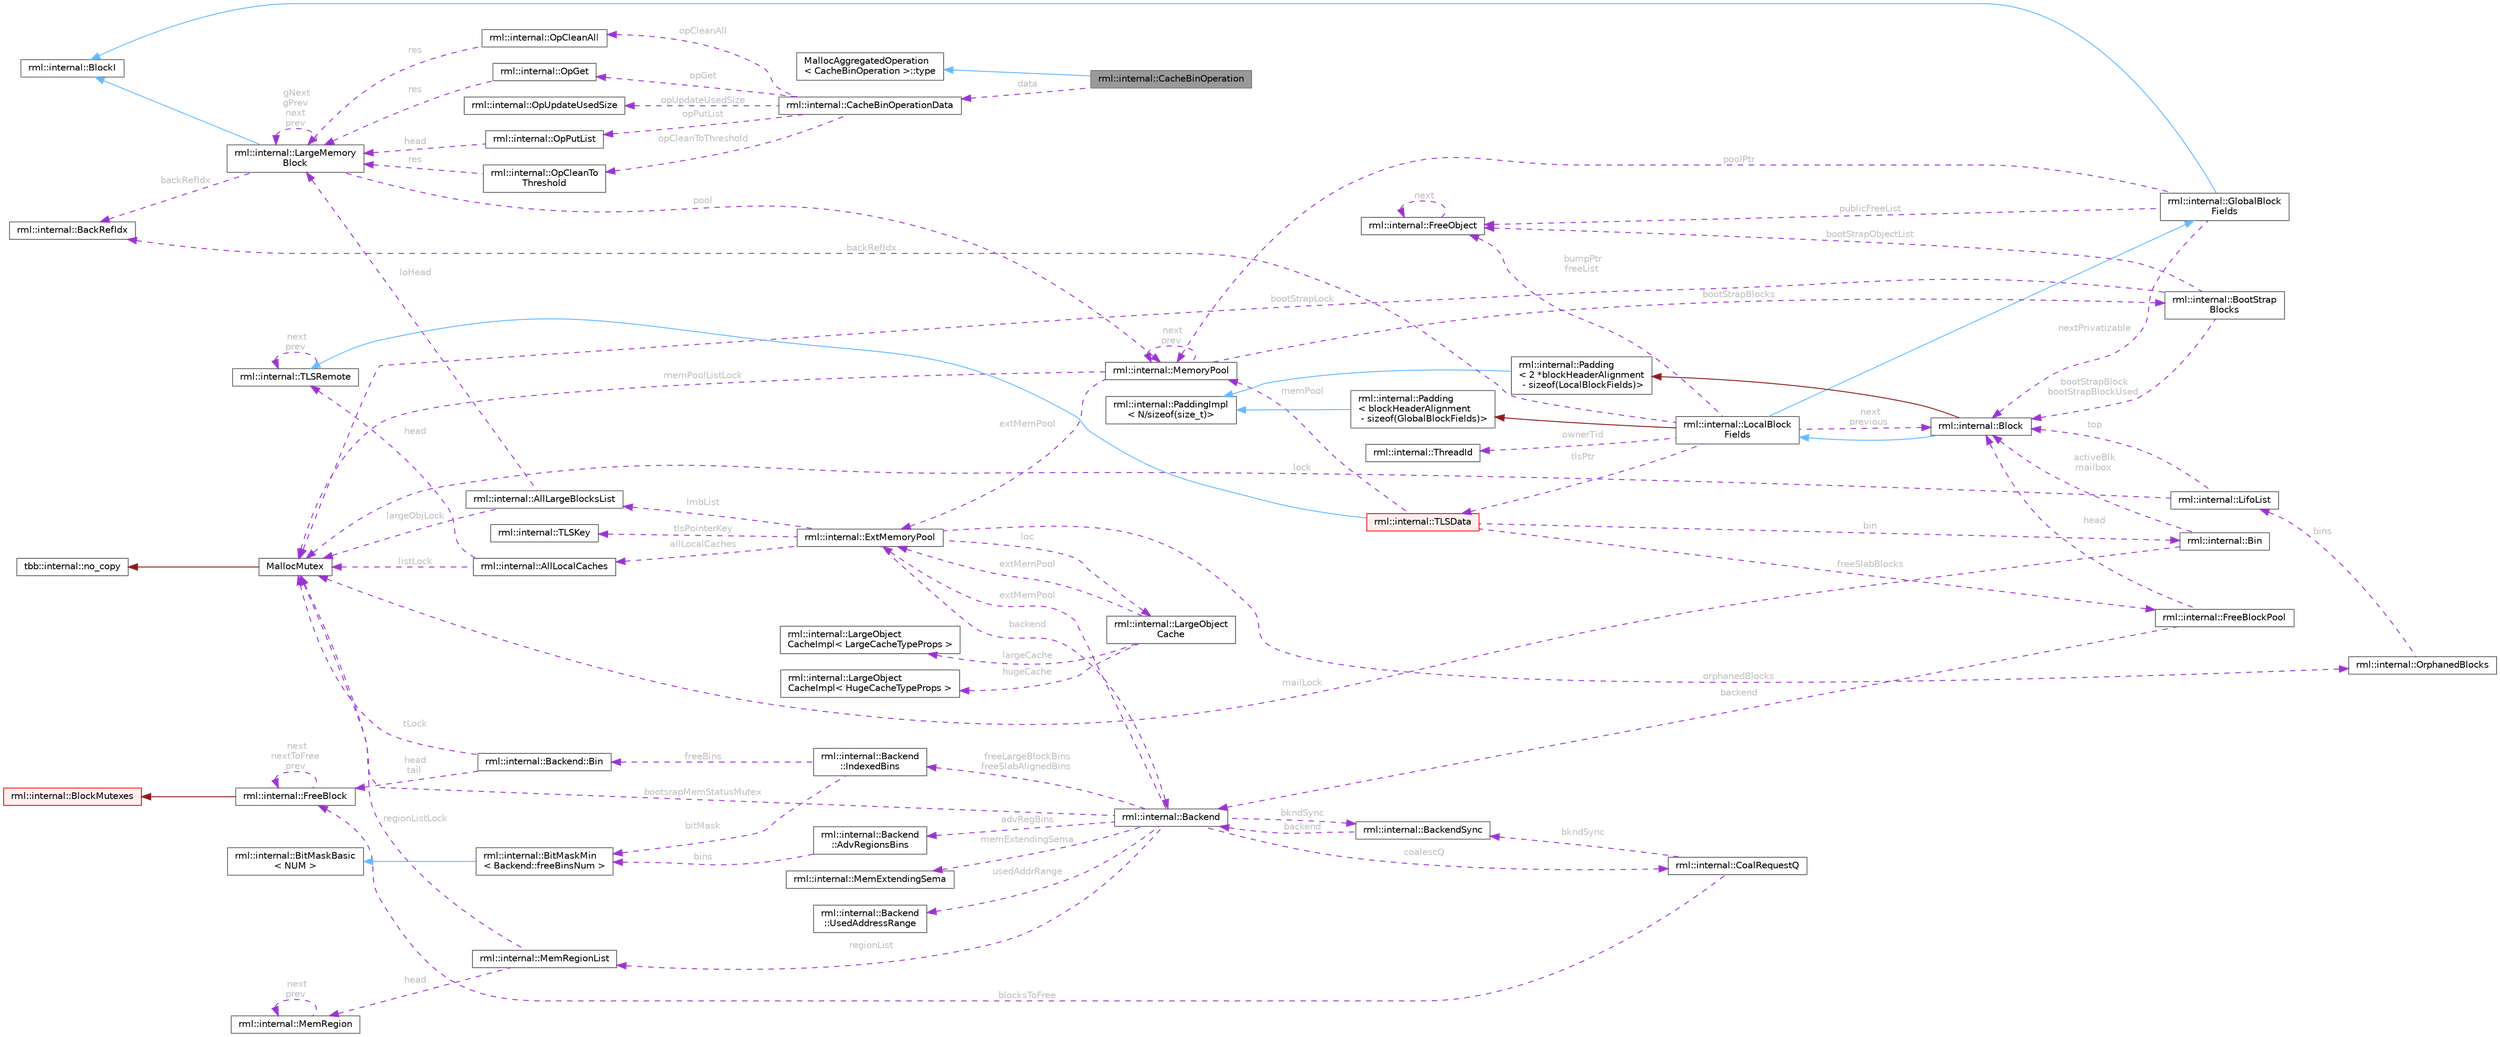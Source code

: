digraph "rml::internal::CacheBinOperation"
{
 // LATEX_PDF_SIZE
  bgcolor="transparent";
  edge [fontname=Helvetica,fontsize=10,labelfontname=Helvetica,labelfontsize=10];
  node [fontname=Helvetica,fontsize=10,shape=box,height=0.2,width=0.4];
  rankdir="LR";
  Node1 [id="Node000001",label="rml::internal::CacheBinOperation",height=0.2,width=0.4,color="gray40", fillcolor="grey60", style="filled", fontcolor="black",tooltip=" "];
  Node2 -> Node1 [id="edge1_Node000001_Node000002",dir="back",color="steelblue1",style="solid",tooltip=" "];
  Node2 [id="Node000002",label="MallocAggregatedOperation\l\< CacheBinOperation \>::type",height=0.2,width=0.4,color="gray40", fillcolor="white", style="filled",tooltip=" "];
  Node3 -> Node1 [id="edge2_Node000001_Node000003",dir="back",color="darkorchid3",style="dashed",tooltip=" ",label=" data",fontcolor="grey" ];
  Node3 [id="Node000003",label="rml::internal::CacheBinOperationData",height=0.2,width=0.4,color="gray40", fillcolor="white", style="filled",URL="$unionrml_1_1internal_1_1_cache_bin_operation_data.html",tooltip=" "];
  Node4 -> Node3 [id="edge3_Node000003_Node000004",dir="back",color="darkorchid3",style="dashed",tooltip=" ",label=" opGet",fontcolor="grey" ];
  Node4 [id="Node000004",label="rml::internal::OpGet",height=0.2,width=0.4,color="gray40", fillcolor="white", style="filled",URL="$structrml_1_1internal_1_1_op_get.html",tooltip=" "];
  Node5 -> Node4 [id="edge4_Node000004_Node000005",dir="back",color="darkorchid3",style="dashed",tooltip=" ",label=" res",fontcolor="grey" ];
  Node5 [id="Node000005",label="rml::internal::LargeMemory\lBlock",height=0.2,width=0.4,color="gray40", fillcolor="white", style="filled",URL="$structrml_1_1internal_1_1_large_memory_block.html",tooltip=" "];
  Node6 -> Node5 [id="edge5_Node000005_Node000006",dir="back",color="steelblue1",style="solid",tooltip=" "];
  Node6 [id="Node000006",label="rml::internal::BlockI",height=0.2,width=0.4,color="gray40", fillcolor="white", style="filled",URL="$classrml_1_1internal_1_1_block_i.html",tooltip=" "];
  Node7 -> Node5 [id="edge6_Node000005_Node000007",dir="back",color="darkorchid3",style="dashed",tooltip=" ",label=" pool",fontcolor="grey" ];
  Node7 [id="Node000007",label="rml::internal::MemoryPool",height=0.2,width=0.4,color="gray40", fillcolor="white", style="filled",URL="$classrml_1_1internal_1_1_memory_pool.html",tooltip=" "];
  Node8 -> Node7 [id="edge7_Node000007_Node000008",dir="back",color="darkorchid3",style="dashed",tooltip=" ",label=" memPoolListLock",fontcolor="grey" ];
  Node8 [id="Node000008",label="MallocMutex",height=0.2,width=0.4,color="gray40", fillcolor="white", style="filled",URL="$class_malloc_mutex.html",tooltip="Stripped down version of spin_mutex."];
  Node9 -> Node8 [id="edge8_Node000008_Node000009",dir="back",color="firebrick4",style="solid",tooltip=" "];
  Node9 [id="Node000009",label="tbb::internal::no_copy",height=0.2,width=0.4,color="gray40", fillcolor="white", style="filled",tooltip=" "];
  Node7 -> Node7 [id="edge9_Node000007_Node000007",dir="back",color="darkorchid3",style="dashed",tooltip=" ",label=" next\nprev",fontcolor="grey" ];
  Node10 -> Node7 [id="edge10_Node000007_Node000010",dir="back",color="darkorchid3",style="dashed",tooltip=" ",label=" extMemPool",fontcolor="grey" ];
  Node10 [id="Node000010",label="rml::internal::ExtMemoryPool",height=0.2,width=0.4,color="gray40", fillcolor="white", style="filled",URL="$structrml_1_1internal_1_1_ext_memory_pool.html",tooltip=" "];
  Node11 -> Node10 [id="edge11_Node000010_Node000011",dir="back",color="darkorchid3",style="dashed",tooltip=" ",label=" backend",fontcolor="grey" ];
  Node11 [id="Node000011",label="rml::internal::Backend",height=0.2,width=0.4,color="gray40", fillcolor="white", style="filled",URL="$classrml_1_1internal_1_1_backend.html",tooltip=" "];
  Node10 -> Node11 [id="edge12_Node000011_Node000010",dir="back",color="darkorchid3",style="dashed",tooltip=" ",label=" extMemPool",fontcolor="grey" ];
  Node12 -> Node11 [id="edge13_Node000011_Node000012",dir="back",color="darkorchid3",style="dashed",tooltip=" ",label=" regionList",fontcolor="grey" ];
  Node12 [id="Node000012",label="rml::internal::MemRegionList",height=0.2,width=0.4,color="gray40", fillcolor="white", style="filled",URL="$classrml_1_1internal_1_1_mem_region_list.html",tooltip=" "];
  Node8 -> Node12 [id="edge14_Node000012_Node000008",dir="back",color="darkorchid3",style="dashed",tooltip=" ",label=" regionListLock",fontcolor="grey" ];
  Node13 -> Node12 [id="edge15_Node000012_Node000013",dir="back",color="darkorchid3",style="dashed",tooltip=" ",label=" head",fontcolor="grey" ];
  Node13 [id="Node000013",label="rml::internal::MemRegion",height=0.2,width=0.4,color="gray40", fillcolor="white", style="filled",URL="$structrml_1_1internal_1_1_mem_region.html",tooltip=" "];
  Node13 -> Node13 [id="edge16_Node000013_Node000013",dir="back",color="darkorchid3",style="dashed",tooltip=" ",label=" next\nprev",fontcolor="grey" ];
  Node14 -> Node11 [id="edge17_Node000011_Node000014",dir="back",color="darkorchid3",style="dashed",tooltip=" ",label=" coalescQ",fontcolor="grey" ];
  Node14 [id="Node000014",label="rml::internal::CoalRequestQ",height=0.2,width=0.4,color="gray40", fillcolor="white", style="filled",URL="$classrml_1_1internal_1_1_coal_request_q.html",tooltip=" "];
  Node15 -> Node14 [id="edge18_Node000014_Node000015",dir="back",color="darkorchid3",style="dashed",tooltip=" ",label=" blocksToFree",fontcolor="grey" ];
  Node15 [id="Node000015",label="rml::internal::FreeBlock",height=0.2,width=0.4,color="gray40", fillcolor="white", style="filled",URL="$classrml_1_1internal_1_1_free_block.html",tooltip=" "];
  Node16 -> Node15 [id="edge19_Node000015_Node000016",dir="back",color="firebrick4",style="solid",tooltip=" "];
  Node16 [id="Node000016",label="rml::internal::BlockMutexes",height=0.2,width=0.4,color="red", fillcolor="#FFF0F0", style="filled",URL="$classrml_1_1internal_1_1_block_mutexes.html",tooltip=" "];
  Node15 -> Node15 [id="edge20_Node000015_Node000015",dir="back",color="darkorchid3",style="dashed",tooltip=" ",label=" next\nnextToFree\nprev",fontcolor="grey" ];
  Node18 -> Node14 [id="edge21_Node000014_Node000018",dir="back",color="darkorchid3",style="dashed",tooltip=" ",label=" bkndSync",fontcolor="grey" ];
  Node18 [id="Node000018",label="rml::internal::BackendSync",height=0.2,width=0.4,color="gray40", fillcolor="white", style="filled",URL="$classrml_1_1internal_1_1_backend_sync.html",tooltip=" "];
  Node11 -> Node18 [id="edge22_Node000018_Node000011",dir="back",color="darkorchid3",style="dashed",tooltip=" ",label=" backend",fontcolor="grey" ];
  Node18 -> Node11 [id="edge23_Node000011_Node000018",dir="back",color="darkorchid3",style="dashed",tooltip=" ",label=" bkndSync",fontcolor="grey" ];
  Node19 -> Node11 [id="edge24_Node000011_Node000019",dir="back",color="darkorchid3",style="dashed",tooltip=" ",label=" memExtendingSema",fontcolor="grey" ];
  Node19 [id="Node000019",label="rml::internal::MemExtendingSema",height=0.2,width=0.4,color="gray40", fillcolor="white", style="filled",URL="$classrml_1_1internal_1_1_mem_extending_sema.html",tooltip=" "];
  Node20 -> Node11 [id="edge25_Node000011_Node000020",dir="back",color="darkorchid3",style="dashed",tooltip=" ",label=" usedAddrRange",fontcolor="grey" ];
  Node20 [id="Node000020",label="rml::internal::Backend\l::UsedAddressRange",height=0.2,width=0.4,color="gray40", fillcolor="white", style="filled",URL="$classrml_1_1internal_1_1_backend_1_1_used_address_range.html",tooltip=" "];
  Node8 -> Node11 [id="edge26_Node000011_Node000008",dir="back",color="darkorchid3",style="dashed",tooltip=" ",label=" bootsrapMemStatusMutex",fontcolor="grey" ];
  Node21 -> Node11 [id="edge27_Node000011_Node000021",dir="back",color="darkorchid3",style="dashed",tooltip=" ",label=" advRegBins",fontcolor="grey" ];
  Node21 [id="Node000021",label="rml::internal::Backend\l::AdvRegionsBins",height=0.2,width=0.4,color="gray40", fillcolor="white", style="filled",URL="$classrml_1_1internal_1_1_backend_1_1_adv_regions_bins.html",tooltip=" "];
  Node22 -> Node21 [id="edge28_Node000021_Node000022",dir="back",color="darkorchid3",style="dashed",tooltip=" ",label=" bins",fontcolor="grey" ];
  Node22 [id="Node000022",label="rml::internal::BitMaskMin\l\< Backend::freeBinsNum \>",height=0.2,width=0.4,color="gray40", fillcolor="white", style="filled",URL="$classrml_1_1internal_1_1_bit_mask_min.html",tooltip=" "];
  Node23 -> Node22 [id="edge29_Node000022_Node000023",dir="back",color="steelblue1",style="solid",tooltip=" "];
  Node23 [id="Node000023",label="rml::internal::BitMaskBasic\l\< NUM \>",height=0.2,width=0.4,color="gray40", fillcolor="white", style="filled",URL="$classrml_1_1internal_1_1_bit_mask_basic.html",tooltip=" "];
  Node24 -> Node11 [id="edge30_Node000011_Node000024",dir="back",color="darkorchid3",style="dashed",tooltip=" ",label=" freeLargeBlockBins\nfreeSlabAlignedBins",fontcolor="grey" ];
  Node24 [id="Node000024",label="rml::internal::Backend\l::IndexedBins",height=0.2,width=0.4,color="gray40", fillcolor="white", style="filled",URL="$classrml_1_1internal_1_1_backend_1_1_indexed_bins.html",tooltip=" "];
  Node22 -> Node24 [id="edge31_Node000024_Node000022",dir="back",color="darkorchid3",style="dashed",tooltip=" ",label=" bitMask",fontcolor="grey" ];
  Node25 -> Node24 [id="edge32_Node000024_Node000025",dir="back",color="darkorchid3",style="dashed",tooltip=" ",label=" freeBins",fontcolor="grey" ];
  Node25 [id="Node000025",label="rml::internal::Backend::Bin",height=0.2,width=0.4,color="gray40", fillcolor="white", style="filled",URL="$structrml_1_1internal_1_1_backend_1_1_bin.html",tooltip=" "];
  Node15 -> Node25 [id="edge33_Node000025_Node000015",dir="back",color="darkorchid3",style="dashed",tooltip=" ",label=" head\ntail",fontcolor="grey" ];
  Node8 -> Node25 [id="edge34_Node000025_Node000008",dir="back",color="darkorchid3",style="dashed",tooltip=" ",label=" tLock",fontcolor="grey" ];
  Node26 -> Node10 [id="edge35_Node000010_Node000026",dir="back",color="darkorchid3",style="dashed",tooltip=" ",label=" loc",fontcolor="grey" ];
  Node26 [id="Node000026",label="rml::internal::LargeObject\lCache",height=0.2,width=0.4,color="gray40", fillcolor="white", style="filled",URL="$classrml_1_1internal_1_1_large_object_cache.html",tooltip=" "];
  Node27 -> Node26 [id="edge36_Node000026_Node000027",dir="back",color="darkorchid3",style="dashed",tooltip=" ",label=" hugeCache",fontcolor="grey" ];
  Node27 [id="Node000027",label="rml::internal::LargeObject\lCacheImpl\< HugeCacheTypeProps \>",height=0.2,width=0.4,color="gray40", fillcolor="white", style="filled",URL="$classrml_1_1internal_1_1_large_object_cache_impl.html",tooltip=" "];
  Node28 -> Node26 [id="edge37_Node000026_Node000028",dir="back",color="darkorchid3",style="dashed",tooltip=" ",label=" largeCache",fontcolor="grey" ];
  Node28 [id="Node000028",label="rml::internal::LargeObject\lCacheImpl\< LargeCacheTypeProps \>",height=0.2,width=0.4,color="gray40", fillcolor="white", style="filled",URL="$classrml_1_1internal_1_1_large_object_cache_impl.html",tooltip=" "];
  Node10 -> Node26 [id="edge38_Node000026_Node000010",dir="back",color="darkorchid3",style="dashed",tooltip=" ",label=" extMemPool",fontcolor="grey" ];
  Node29 -> Node10 [id="edge39_Node000010_Node000029",dir="back",color="darkorchid3",style="dashed",tooltip=" ",label=" allLocalCaches",fontcolor="grey" ];
  Node29 [id="Node000029",label="rml::internal::AllLocalCaches",height=0.2,width=0.4,color="gray40", fillcolor="white", style="filled",URL="$classrml_1_1internal_1_1_all_local_caches.html",tooltip=" "];
  Node30 -> Node29 [id="edge40_Node000029_Node000030",dir="back",color="darkorchid3",style="dashed",tooltip=" ",label=" head",fontcolor="grey" ];
  Node30 [id="Node000030",label="rml::internal::TLSRemote",height=0.2,width=0.4,color="gray40", fillcolor="white", style="filled",URL="$structrml_1_1internal_1_1_t_l_s_remote.html",tooltip=" "];
  Node30 -> Node30 [id="edge41_Node000030_Node000030",dir="back",color="darkorchid3",style="dashed",tooltip=" ",label=" next\nprev",fontcolor="grey" ];
  Node8 -> Node29 [id="edge42_Node000029_Node000008",dir="back",color="darkorchid3",style="dashed",tooltip=" ",label=" listLock",fontcolor="grey" ];
  Node31 -> Node10 [id="edge43_Node000010_Node000031",dir="back",color="darkorchid3",style="dashed",tooltip=" ",label=" orphanedBlocks",fontcolor="grey" ];
  Node31 [id="Node000031",label="rml::internal::OrphanedBlocks",height=0.2,width=0.4,color="gray40", fillcolor="white", style="filled",URL="$classrml_1_1internal_1_1_orphaned_blocks.html",tooltip=" "];
  Node32 -> Node31 [id="edge44_Node000031_Node000032",dir="back",color="darkorchid3",style="dashed",tooltip=" ",label=" bins",fontcolor="grey" ];
  Node32 [id="Node000032",label="rml::internal::LifoList",height=0.2,width=0.4,color="gray40", fillcolor="white", style="filled",URL="$classrml_1_1internal_1_1_lifo_list.html",tooltip=" "];
  Node33 -> Node32 [id="edge45_Node000032_Node000033",dir="back",color="darkorchid3",style="dashed",tooltip=" ",label=" top",fontcolor="grey" ];
  Node33 [id="Node000033",label="rml::internal::Block",height=0.2,width=0.4,color="gray40", fillcolor="white", style="filled",URL="$classrml_1_1internal_1_1_block.html",tooltip=" "];
  Node34 -> Node33 [id="edge46_Node000033_Node000034",dir="back",color="steelblue1",style="solid",tooltip=" "];
  Node34 [id="Node000034",label="rml::internal::LocalBlock\lFields",height=0.2,width=0.4,color="gray40", fillcolor="white", style="filled",URL="$classrml_1_1internal_1_1_local_block_fields.html",tooltip=" "];
  Node35 -> Node34 [id="edge47_Node000034_Node000035",dir="back",color="steelblue1",style="solid",tooltip=" "];
  Node35 [id="Node000035",label="rml::internal::GlobalBlock\lFields",height=0.2,width=0.4,color="gray40", fillcolor="white", style="filled",URL="$classrml_1_1internal_1_1_global_block_fields.html",tooltip=" "];
  Node6 -> Node35 [id="edge48_Node000035_Node000006",dir="back",color="steelblue1",style="solid",tooltip=" "];
  Node36 -> Node35 [id="edge49_Node000035_Node000036",dir="back",color="darkorchid3",style="dashed",tooltip=" ",label=" publicFreeList",fontcolor="grey" ];
  Node36 [id="Node000036",label="rml::internal::FreeObject",height=0.2,width=0.4,color="gray40", fillcolor="white", style="filled",URL="$structrml_1_1internal_1_1_free_object.html",tooltip=" "];
  Node36 -> Node36 [id="edge50_Node000036_Node000036",dir="back",color="darkorchid3",style="dashed",tooltip=" ",label=" next",fontcolor="grey" ];
  Node33 -> Node35 [id="edge51_Node000035_Node000033",dir="back",color="darkorchid3",style="dashed",tooltip=" ",label=" nextPrivatizable",fontcolor="grey" ];
  Node7 -> Node35 [id="edge52_Node000035_Node000007",dir="back",color="darkorchid3",style="dashed",tooltip=" ",label=" poolPtr",fontcolor="grey" ];
  Node37 -> Node34 [id="edge53_Node000034_Node000037",dir="back",color="firebrick4",style="solid",tooltip=" "];
  Node37 [id="Node000037",label="rml::internal::Padding\l\< blockHeaderAlignment\l - sizeof(GlobalBlockFields)\>",height=0.2,width=0.4,color="gray40", fillcolor="white", style="filled",URL="$structrml_1_1internal_1_1_padding.html",tooltip=" "];
  Node38 -> Node37 [id="edge54_Node000037_Node000038",dir="back",color="steelblue1",style="solid",tooltip=" "];
  Node38 [id="Node000038",label="rml::internal::PaddingImpl\l\< N/sizeof(size_t)\>",height=0.2,width=0.4,color="gray40", fillcolor="white", style="filled",URL="$structrml_1_1internal_1_1_padding_impl.html",tooltip=" "];
  Node33 -> Node34 [id="edge55_Node000034_Node000033",dir="back",color="darkorchid3",style="dashed",tooltip=" ",label=" next\nprevious",fontcolor="grey" ];
  Node36 -> Node34 [id="edge56_Node000034_Node000036",dir="back",color="darkorchid3",style="dashed",tooltip=" ",label=" bumpPtr\nfreeList",fontcolor="grey" ];
  Node39 -> Node34 [id="edge57_Node000034_Node000039",dir="back",color="darkorchid3",style="dashed",tooltip=" ",label=" tlsPtr",fontcolor="grey" ];
  Node39 [id="Node000039",label="rml::internal::TLSData",height=0.2,width=0.4,color="red", fillcolor="#FFF0F0", style="filled",URL="$classrml_1_1internal_1_1_t_l_s_data.html",tooltip=" "];
  Node30 -> Node39 [id="edge58_Node000039_Node000030",dir="back",color="steelblue1",style="solid",tooltip=" "];
  Node7 -> Node39 [id="edge59_Node000039_Node000007",dir="back",color="darkorchid3",style="dashed",tooltip=" ",label=" memPool",fontcolor="grey" ];
  Node40 -> Node39 [id="edge60_Node000039_Node000040",dir="back",color="darkorchid3",style="dashed",tooltip=" ",label=" bin",fontcolor="grey" ];
  Node40 [id="Node000040",label="rml::internal::Bin",height=0.2,width=0.4,color="gray40", fillcolor="white", style="filled",URL="$classrml_1_1internal_1_1_bin.html",tooltip=" "];
  Node33 -> Node40 [id="edge61_Node000040_Node000033",dir="back",color="darkorchid3",style="dashed",tooltip=" ",label=" activeBlk\nmailbox",fontcolor="grey" ];
  Node8 -> Node40 [id="edge62_Node000040_Node000008",dir="back",color="darkorchid3",style="dashed",tooltip=" ",label=" mailLock",fontcolor="grey" ];
  Node41 -> Node39 [id="edge63_Node000039_Node000041",dir="back",color="darkorchid3",style="dashed",tooltip=" ",label=" freeSlabBlocks",fontcolor="grey" ];
  Node41 [id="Node000041",label="rml::internal::FreeBlockPool",height=0.2,width=0.4,color="gray40", fillcolor="white", style="filled",URL="$classrml_1_1internal_1_1_free_block_pool.html",tooltip=" "];
  Node33 -> Node41 [id="edge64_Node000041_Node000033",dir="back",color="darkorchid3",style="dashed",tooltip=" ",label=" head",fontcolor="grey" ];
  Node11 -> Node41 [id="edge65_Node000041_Node000011",dir="back",color="darkorchid3",style="dashed",tooltip=" ",label=" backend",fontcolor="grey" ];
  Node43 -> Node34 [id="edge66_Node000034_Node000043",dir="back",color="darkorchid3",style="dashed",tooltip=" ",label=" ownerTid",fontcolor="grey" ];
  Node43 [id="Node000043",label="rml::internal::ThreadId",height=0.2,width=0.4,color="gray40", fillcolor="white", style="filled",URL="$classrml_1_1internal_1_1_thread_id.html",tooltip=" "];
  Node44 -> Node34 [id="edge67_Node000034_Node000044",dir="back",color="darkorchid3",style="dashed",tooltip=" ",label=" backRefIdx",fontcolor="grey" ];
  Node44 [id="Node000044",label="rml::internal::BackRefIdx",height=0.2,width=0.4,color="gray40", fillcolor="white", style="filled",URL="$classrml_1_1internal_1_1_back_ref_idx.html",tooltip=" "];
  Node45 -> Node33 [id="edge68_Node000033_Node000045",dir="back",color="firebrick4",style="solid",tooltip=" "];
  Node45 [id="Node000045",label="rml::internal::Padding\l\< 2 *blockHeaderAlignment\l - sizeof(LocalBlockFields)\>",height=0.2,width=0.4,color="gray40", fillcolor="white", style="filled",URL="$structrml_1_1internal_1_1_padding.html",tooltip=" "];
  Node38 -> Node45 [id="edge69_Node000045_Node000038",dir="back",color="steelblue1",style="solid",tooltip=" "];
  Node8 -> Node32 [id="edge70_Node000032_Node000008",dir="back",color="darkorchid3",style="dashed",tooltip=" ",label=" lock",fontcolor="grey" ];
  Node46 -> Node10 [id="edge71_Node000010_Node000046",dir="back",color="darkorchid3",style="dashed",tooltip=" ",label=" lmbList",fontcolor="grey" ];
  Node46 [id="Node000046",label="rml::internal::AllLargeBlocksList",height=0.2,width=0.4,color="gray40", fillcolor="white", style="filled",URL="$classrml_1_1internal_1_1_all_large_blocks_list.html",tooltip=" "];
  Node8 -> Node46 [id="edge72_Node000046_Node000008",dir="back",color="darkorchid3",style="dashed",tooltip=" ",label=" largeObjLock",fontcolor="grey" ];
  Node5 -> Node46 [id="edge73_Node000046_Node000005",dir="back",color="darkorchid3",style="dashed",tooltip=" ",label=" loHead",fontcolor="grey" ];
  Node47 -> Node10 [id="edge74_Node000010_Node000047",dir="back",color="darkorchid3",style="dashed",tooltip=" ",label=" tlsPointerKey",fontcolor="grey" ];
  Node47 [id="Node000047",label="rml::internal::TLSKey",height=0.2,width=0.4,color="gray40", fillcolor="white", style="filled",URL="$classrml_1_1internal_1_1_t_l_s_key.html",tooltip=" "];
  Node48 -> Node7 [id="edge75_Node000007_Node000048",dir="back",color="darkorchid3",style="dashed",tooltip=" ",label=" bootStrapBlocks",fontcolor="grey" ];
  Node48 [id="Node000048",label="rml::internal::BootStrap\lBlocks",height=0.2,width=0.4,color="gray40", fillcolor="white", style="filled",URL="$classrml_1_1internal_1_1_boot_strap_blocks.html",tooltip=" "];
  Node8 -> Node48 [id="edge76_Node000048_Node000008",dir="back",color="darkorchid3",style="dashed",tooltip=" ",label=" bootStrapLock",fontcolor="grey" ];
  Node33 -> Node48 [id="edge77_Node000048_Node000033",dir="back",color="darkorchid3",style="dashed",tooltip=" ",label=" bootStrapBlock\nbootStrapBlockUsed",fontcolor="grey" ];
  Node36 -> Node48 [id="edge78_Node000048_Node000036",dir="back",color="darkorchid3",style="dashed",tooltip=" ",label=" bootStrapObjectList",fontcolor="grey" ];
  Node5 -> Node5 [id="edge79_Node000005_Node000005",dir="back",color="darkorchid3",style="dashed",tooltip=" ",label=" gNext\ngPrev\nnext\nprev",fontcolor="grey" ];
  Node44 -> Node5 [id="edge80_Node000005_Node000044",dir="back",color="darkorchid3",style="dashed",tooltip=" ",label=" backRefIdx",fontcolor="grey" ];
  Node49 -> Node3 [id="edge81_Node000003_Node000049",dir="back",color="darkorchid3",style="dashed",tooltip=" ",label=" opPutList",fontcolor="grey" ];
  Node49 [id="Node000049",label="rml::internal::OpPutList",height=0.2,width=0.4,color="gray40", fillcolor="white", style="filled",URL="$structrml_1_1internal_1_1_op_put_list.html",tooltip=" "];
  Node5 -> Node49 [id="edge82_Node000049_Node000005",dir="back",color="darkorchid3",style="dashed",tooltip=" ",label=" head",fontcolor="grey" ];
  Node50 -> Node3 [id="edge83_Node000003_Node000050",dir="back",color="darkorchid3",style="dashed",tooltip=" ",label=" opCleanToThreshold",fontcolor="grey" ];
  Node50 [id="Node000050",label="rml::internal::OpCleanTo\lThreshold",height=0.2,width=0.4,color="gray40", fillcolor="white", style="filled",URL="$structrml_1_1internal_1_1_op_clean_to_threshold.html",tooltip=" "];
  Node5 -> Node50 [id="edge84_Node000050_Node000005",dir="back",color="darkorchid3",style="dashed",tooltip=" ",label=" res",fontcolor="grey" ];
  Node51 -> Node3 [id="edge85_Node000003_Node000051",dir="back",color="darkorchid3",style="dashed",tooltip=" ",label=" opCleanAll",fontcolor="grey" ];
  Node51 [id="Node000051",label="rml::internal::OpCleanAll",height=0.2,width=0.4,color="gray40", fillcolor="white", style="filled",URL="$structrml_1_1internal_1_1_op_clean_all.html",tooltip=" "];
  Node5 -> Node51 [id="edge86_Node000051_Node000005",dir="back",color="darkorchid3",style="dashed",tooltip=" ",label=" res",fontcolor="grey" ];
  Node52 -> Node3 [id="edge87_Node000003_Node000052",dir="back",color="darkorchid3",style="dashed",tooltip=" ",label=" opUpdateUsedSize",fontcolor="grey" ];
  Node52 [id="Node000052",label="rml::internal::OpUpdateUsedSize",height=0.2,width=0.4,color="gray40", fillcolor="white", style="filled",URL="$structrml_1_1internal_1_1_op_update_used_size.html",tooltip=" "];
}
